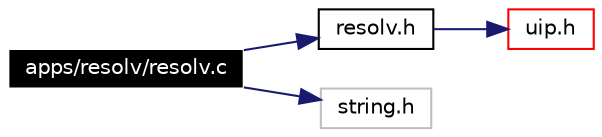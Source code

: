 digraph G
{
  edge [fontname="Helvetica",fontsize=10,labelfontname="Helvetica",labelfontsize=10];
  node [fontname="Helvetica",fontsize=10,shape=record];
  rankdir=LR;
  Node1 [label="apps/resolv/resolv.c",height=0.2,width=0.4,color="white", fillcolor="black", style="filled" fontcolor="white"];
  Node1 -> Node2 [color="midnightblue",fontsize=10,style="solid",fontname="Helvetica"];
  Node2 [label="resolv.h",height=0.2,width=0.4,color="black", fillcolor="white", style="filled",URL="$a00040.html"];
  Node2 -> Node3 [color="midnightblue",fontsize=10,style="solid",fontname="Helvetica"];
  Node3 [label="uip.h",height=0.2,width=0.4,color="red", fillcolor="white", style="filled",URL="$a00054.html"];
  Node1 -> Node4 [color="midnightblue",fontsize=10,style="solid",fontname="Helvetica"];
  Node4 [label="string.h",height=0.2,width=0.4,color="grey75", fillcolor="white", style="filled"];
}
